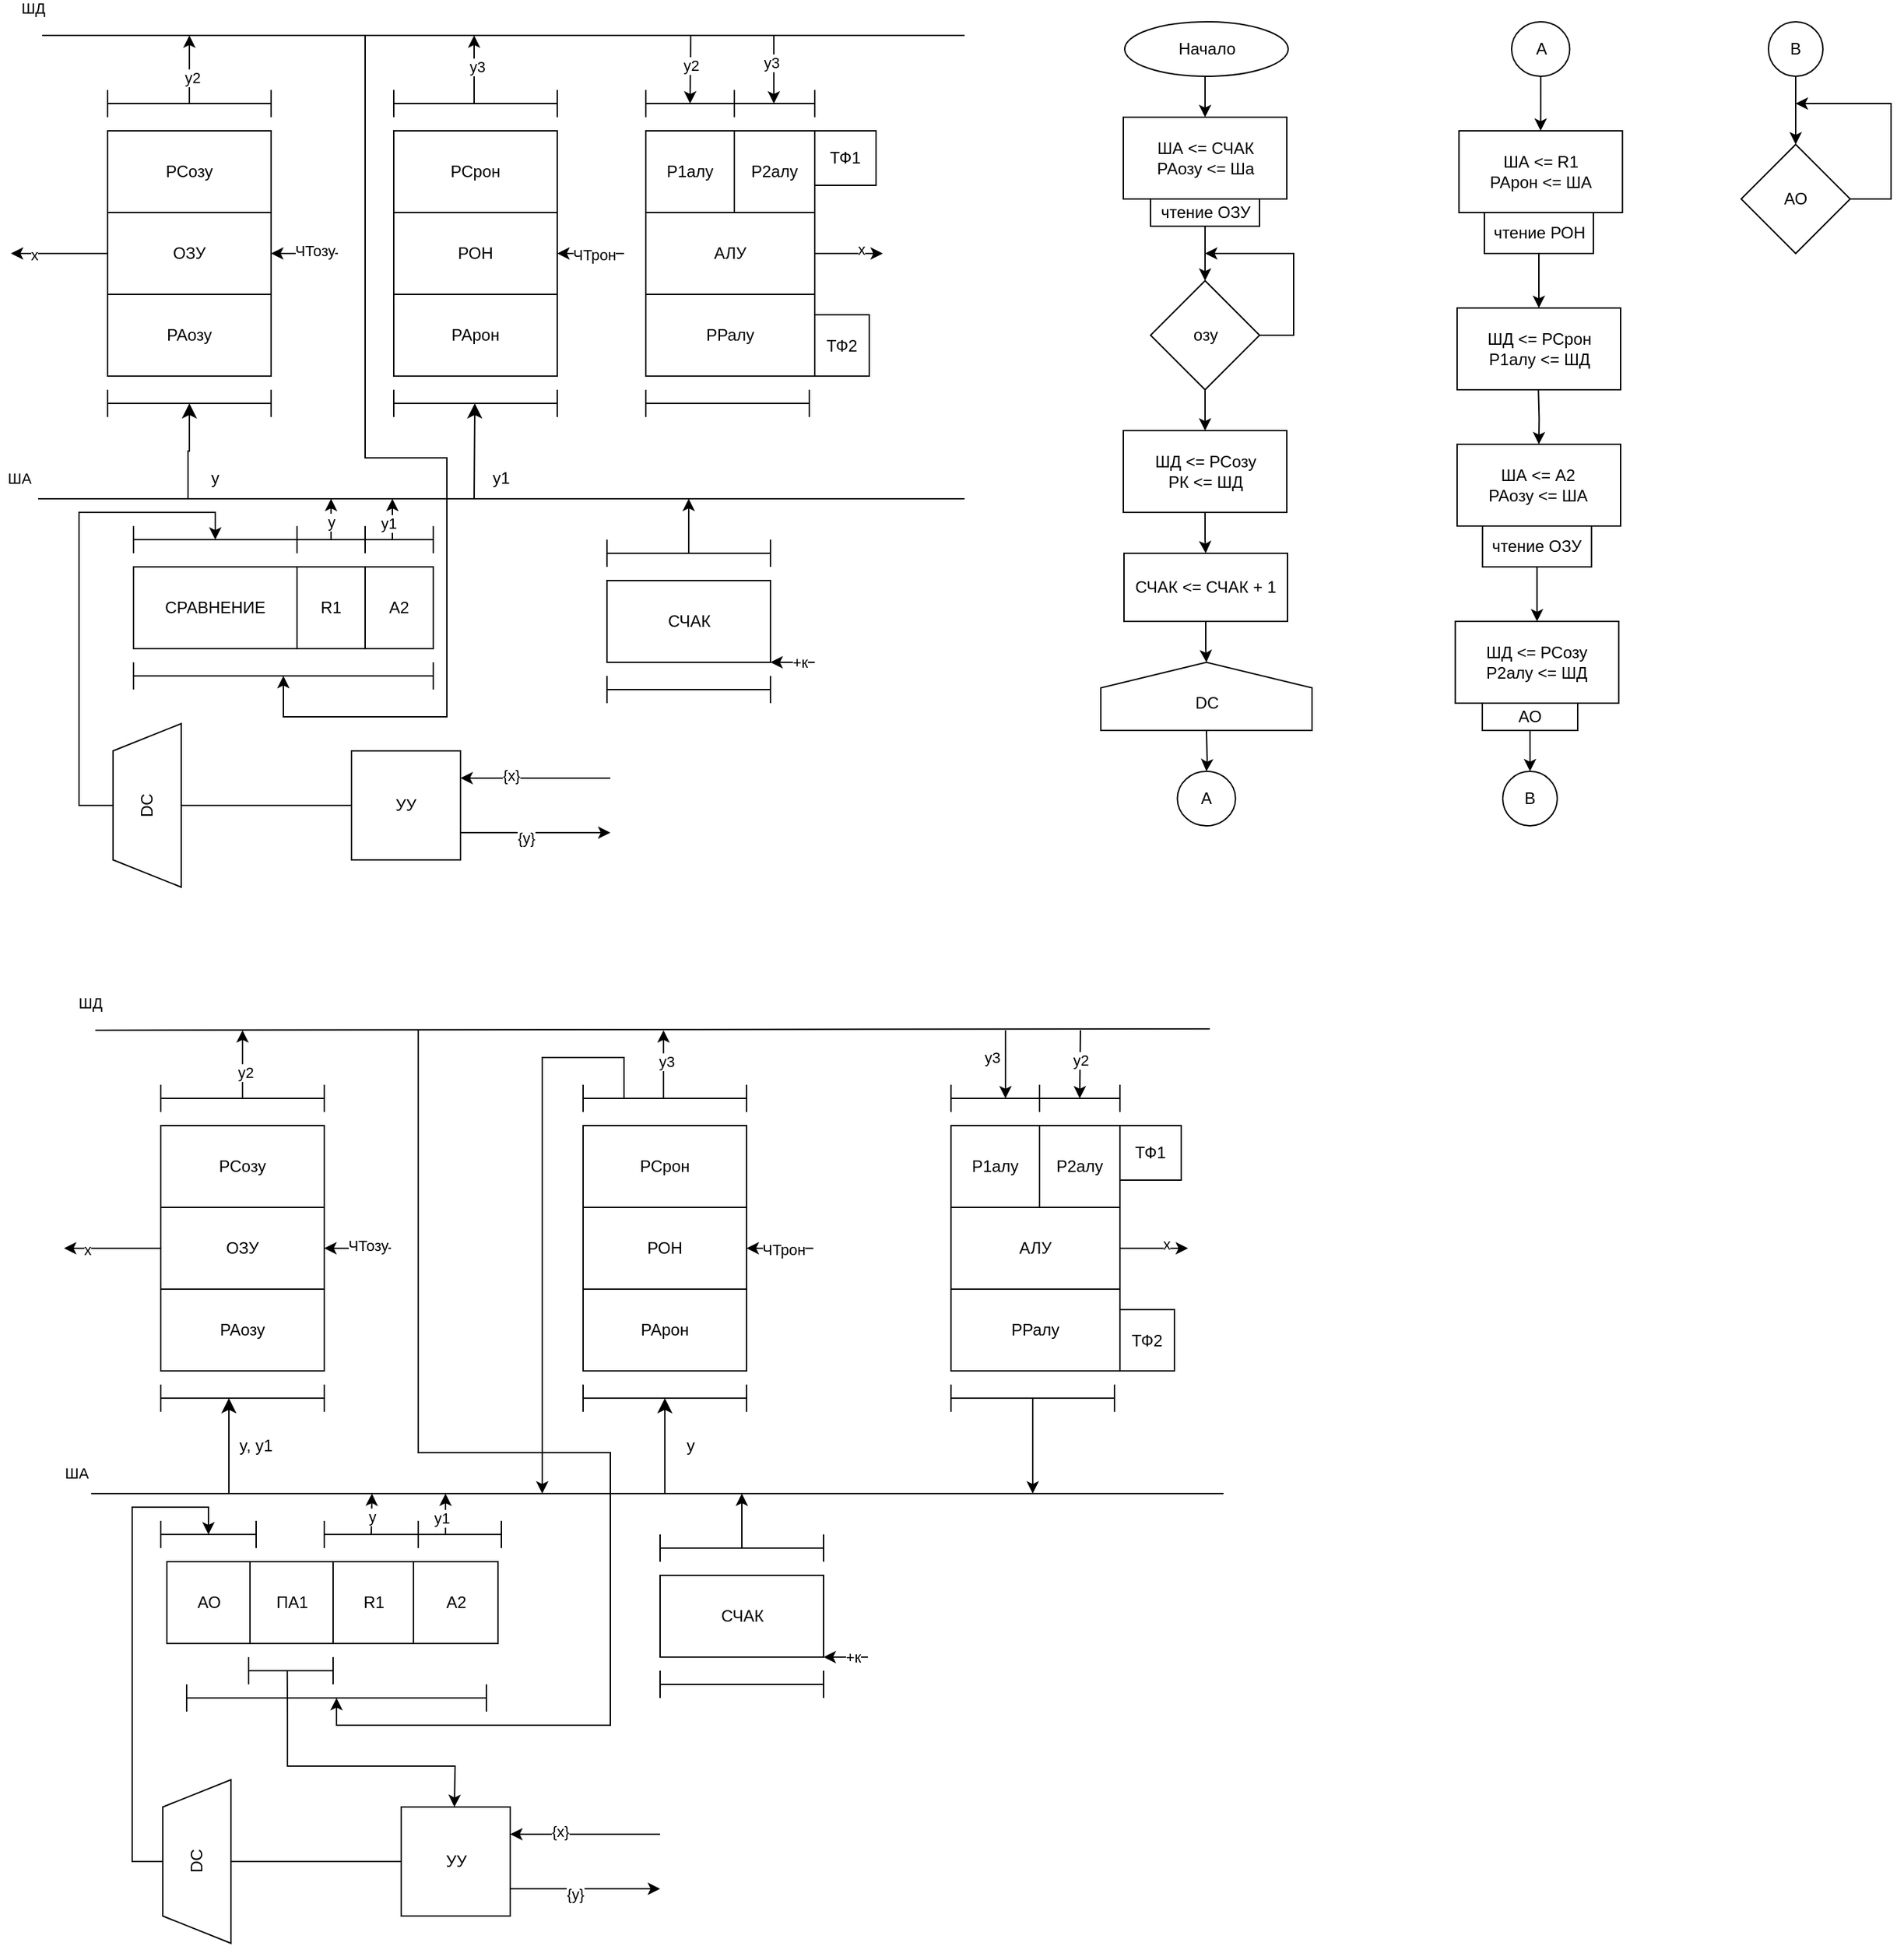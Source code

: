 <mxfile version="28.2.1">
  <diagram name="Page-1" id="4vjaePxt8hJmB_1m73Hc">
    <mxGraphModel dx="2217" dy="1681" grid="1" gridSize="10" guides="1" tooltips="1" connect="1" arrows="1" fold="1" page="1" pageScale="1" pageWidth="850" pageHeight="1100" math="0" shadow="0">
      <root>
        <mxCell id="0" />
        <mxCell id="1" parent="0" />
        <mxCell id="87p6amoQ7XiuBhZTHv8e-1" value="СРАВНЕНИЕ" style="rounded=0;whiteSpace=wrap;html=1;" parent="1" vertex="1">
          <mxGeometry x="50" y="270" width="120" height="60" as="geometry" />
        </mxCell>
        <mxCell id="87p6amoQ7XiuBhZTHv8e-2" value="R1" style="rounded=0;whiteSpace=wrap;html=1;" parent="1" vertex="1">
          <mxGeometry x="170" y="270" width="50" height="60" as="geometry" />
        </mxCell>
        <mxCell id="87p6amoQ7XiuBhZTHv8e-3" value="А2" style="rounded=0;whiteSpace=wrap;html=1;" parent="1" vertex="1">
          <mxGeometry x="220" y="270" width="50" height="60" as="geometry" />
        </mxCell>
        <mxCell id="87p6amoQ7XiuBhZTHv8e-5" value="DC" style="shape=trapezoid;perimeter=trapezoidPerimeter;whiteSpace=wrap;html=1;fixedSize=1;rotation=-90;" parent="1" vertex="1">
          <mxGeometry y="420" width="120" height="50" as="geometry" />
        </mxCell>
        <mxCell id="87p6amoQ7XiuBhZTHv8e-6" value="УУ" style="whiteSpace=wrap;html=1;aspect=fixed;" parent="1" vertex="1">
          <mxGeometry x="210" y="405" width="80" height="80" as="geometry" />
        </mxCell>
        <mxCell id="87p6amoQ7XiuBhZTHv8e-7" value="РСозу" style="rounded=0;whiteSpace=wrap;html=1;" parent="1" vertex="1">
          <mxGeometry x="31" y="-50" width="120" height="60" as="geometry" />
        </mxCell>
        <mxCell id="87p6amoQ7XiuBhZTHv8e-8" value="ОЗУ" style="rounded=0;whiteSpace=wrap;html=1;" parent="1" vertex="1">
          <mxGeometry x="31" y="10" width="120" height="60" as="geometry" />
        </mxCell>
        <mxCell id="87p6amoQ7XiuBhZTHv8e-9" value="РАозу" style="rounded=0;whiteSpace=wrap;html=1;" parent="1" vertex="1">
          <mxGeometry x="31" y="70" width="120" height="60" as="geometry" />
        </mxCell>
        <mxCell id="87p6amoQ7XiuBhZTHv8e-10" value="РСрон" style="rounded=0;whiteSpace=wrap;html=1;" parent="1" vertex="1">
          <mxGeometry x="241" y="-50" width="120" height="60" as="geometry" />
        </mxCell>
        <mxCell id="87p6amoQ7XiuBhZTHv8e-11" value="РОН" style="rounded=0;whiteSpace=wrap;html=1;" parent="1" vertex="1">
          <mxGeometry x="241" y="10" width="120" height="60" as="geometry" />
        </mxCell>
        <mxCell id="87p6amoQ7XiuBhZTHv8e-12" value="РАрон" style="rounded=0;whiteSpace=wrap;html=1;" parent="1" vertex="1">
          <mxGeometry x="241" y="70" width="120" height="60" as="geometry" />
        </mxCell>
        <mxCell id="87p6amoQ7XiuBhZTHv8e-13" value="Р1алу" style="rounded=0;whiteSpace=wrap;html=1;" parent="1" vertex="1">
          <mxGeometry x="426" y="-50" width="65" height="60" as="geometry" />
        </mxCell>
        <mxCell id="87p6amoQ7XiuBhZTHv8e-14" value="АЛУ" style="rounded=0;whiteSpace=wrap;html=1;" parent="1" vertex="1">
          <mxGeometry x="426" y="10" width="124" height="60" as="geometry" />
        </mxCell>
        <mxCell id="87p6amoQ7XiuBhZTHv8e-15" value="РРалу" style="rounded=0;whiteSpace=wrap;html=1;" parent="1" vertex="1">
          <mxGeometry x="426" y="70" width="124" height="60" as="geometry" />
        </mxCell>
        <mxCell id="87p6amoQ7XiuBhZTHv8e-16" value="" style="endArrow=none;html=1;rounded=0;" parent="1" edge="1">
          <mxGeometry width="50" height="50" relative="1" as="geometry">
            <mxPoint x="-20" y="220" as="sourcePoint" />
            <mxPoint x="660" y="220" as="targetPoint" />
          </mxGeometry>
        </mxCell>
        <mxCell id="VAsp2LrHcUiWLGwf6JHy-3" value="ША" style="edgeLabel;html=1;align=center;verticalAlign=middle;resizable=0;points=[];" parent="87p6amoQ7XiuBhZTHv8e-16" vertex="1" connectable="0">
          <mxGeometry x="-0.96" relative="1" as="geometry">
            <mxPoint x="-28" y="-15" as="offset" />
          </mxGeometry>
        </mxCell>
        <mxCell id="87p6amoQ7XiuBhZTHv8e-17" value="" style="endArrow=none;html=1;rounded=0;" parent="1" edge="1">
          <mxGeometry width="50" height="50" relative="1" as="geometry">
            <mxPoint x="-17" y="-120" as="sourcePoint" />
            <mxPoint x="660" y="-120" as="targetPoint" />
          </mxGeometry>
        </mxCell>
        <mxCell id="VAsp2LrHcUiWLGwf6JHy-2" value="ШД" style="edgeLabel;html=1;align=center;verticalAlign=middle;resizable=0;points=[];" parent="87p6amoQ7XiuBhZTHv8e-17" vertex="1" connectable="0">
          <mxGeometry x="-0.964" y="3" relative="1" as="geometry">
            <mxPoint x="-19" y="-17" as="offset" />
          </mxGeometry>
        </mxCell>
        <mxCell id="87p6amoQ7XiuBhZTHv8e-18" value="Р2алу" style="rounded=0;whiteSpace=wrap;html=1;" parent="1" vertex="1">
          <mxGeometry x="491" y="-50" width="59" height="60" as="geometry" />
        </mxCell>
        <mxCell id="87p6amoQ7XiuBhZTHv8e-19" value="СЧАК" style="rounded=0;whiteSpace=wrap;html=1;" parent="1" vertex="1">
          <mxGeometry x="397.5" y="280" width="120" height="60" as="geometry" />
        </mxCell>
        <mxCell id="87p6amoQ7XiuBhZTHv8e-20" value="ТФ1" style="rounded=0;whiteSpace=wrap;html=1;" parent="1" vertex="1">
          <mxGeometry x="550" y="-50" width="45" height="40" as="geometry" />
        </mxCell>
        <mxCell id="87p6amoQ7XiuBhZTHv8e-21" value="ТФ2" style="rounded=0;whiteSpace=wrap;html=1;direction=south;" parent="1" vertex="1">
          <mxGeometry x="550" y="85" width="40" height="45" as="geometry" />
        </mxCell>
        <mxCell id="87p6amoQ7XiuBhZTHv8e-24" value="" style="shape=crossbar;whiteSpace=wrap;html=1;rounded=1;" parent="1" vertex="1">
          <mxGeometry x="31" y="140" width="120" height="20" as="geometry" />
        </mxCell>
        <mxCell id="87p6amoQ7XiuBhZTHv8e-25" value="" style="shape=crossbar;whiteSpace=wrap;html=1;rounded=1;" parent="1" vertex="1">
          <mxGeometry x="241" y="140" width="120" height="20" as="geometry" />
        </mxCell>
        <mxCell id="87p6amoQ7XiuBhZTHv8e-27" value="" style="shape=crossbar;whiteSpace=wrap;html=1;rounded=1;" parent="1" vertex="1">
          <mxGeometry x="426" y="140" width="120" height="20" as="geometry" />
        </mxCell>
        <mxCell id="87p6amoQ7XiuBhZTHv8e-28" value="" style="shape=crossbar;whiteSpace=wrap;html=1;rounded=1;" parent="1" vertex="1">
          <mxGeometry x="397.5" y="350" width="120" height="20" as="geometry" />
        </mxCell>
        <mxCell id="87p6amoQ7XiuBhZTHv8e-29" value="" style="shape=crossbar;whiteSpace=wrap;html=1;rounded=1;" parent="1" vertex="1">
          <mxGeometry x="50" y="340" width="220" height="20" as="geometry" />
        </mxCell>
        <mxCell id="hYeJq-xYVNIXQvJbZImF-2" value="" style="edgeStyle=elbowEdgeStyle;elbow=vertical;endArrow=classic;html=1;curved=0;rounded=0;endSize=8;startSize=8;entryX=0.5;entryY=0.5;entryDx=0;entryDy=0;entryPerimeter=0;" parent="1" target="87p6amoQ7XiuBhZTHv8e-24" edge="1">
          <mxGeometry width="50" height="50" relative="1" as="geometry">
            <mxPoint x="90" y="220" as="sourcePoint" />
            <mxPoint x="90" y="190" as="targetPoint" />
          </mxGeometry>
        </mxCell>
        <mxCell id="hYeJq-xYVNIXQvJbZImF-4" value="" style="edgeStyle=elbowEdgeStyle;elbow=horizontal;endArrow=classic;html=1;curved=0;rounded=0;endSize=8;startSize=8;entryX=0.5;entryY=0.5;entryDx=0;entryDy=0;entryPerimeter=0;" parent="1" target="87p6amoQ7XiuBhZTHv8e-25" edge="1">
          <mxGeometry width="50" height="50" relative="1" as="geometry">
            <mxPoint x="300" y="220" as="sourcePoint" />
            <mxPoint x="330" y="180" as="targetPoint" />
          </mxGeometry>
        </mxCell>
        <mxCell id="hYeJq-xYVNIXQvJbZImF-6" value="" style="shape=crossbar;whiteSpace=wrap;html=1;rounded=1;" parent="1" vertex="1">
          <mxGeometry x="50" y="240" width="120" height="20" as="geometry" />
        </mxCell>
        <mxCell id="hYeJq-xYVNIXQvJbZImF-7" value="" style="shape=crossbar;whiteSpace=wrap;html=1;rounded=1;" parent="1" vertex="1">
          <mxGeometry x="170" y="240" width="50" height="20" as="geometry" />
        </mxCell>
        <mxCell id="hYeJq-xYVNIXQvJbZImF-12" value="" style="shape=crossbar;whiteSpace=wrap;html=1;rounded=1;" parent="1" vertex="1">
          <mxGeometry x="220" y="240" width="50" height="20" as="geometry" />
        </mxCell>
        <mxCell id="VAsp2LrHcUiWLGwf6JHy-7" style="edgeStyle=orthogonalEdgeStyle;rounded=0;orthogonalLoop=1;jettySize=auto;html=1;exitX=0.5;exitY=0.5;exitDx=0;exitDy=0;exitPerimeter=0;" parent="1" source="hYeJq-xYVNIXQvJbZImF-13" edge="1">
          <mxGeometry relative="1" as="geometry">
            <mxPoint x="457.5" y="220" as="targetPoint" />
          </mxGeometry>
        </mxCell>
        <mxCell id="hYeJq-xYVNIXQvJbZImF-13" value="" style="shape=crossbar;whiteSpace=wrap;html=1;rounded=1;" parent="1" vertex="1">
          <mxGeometry x="397.5" y="250" width="120" height="20" as="geometry" />
        </mxCell>
        <mxCell id="hYeJq-xYVNIXQvJbZImF-14" value="" style="shape=crossbar;whiteSpace=wrap;html=1;rounded=1;" parent="1" vertex="1">
          <mxGeometry x="31" y="-80" width="120" height="20" as="geometry" />
        </mxCell>
        <mxCell id="hYeJq-xYVNIXQvJbZImF-15" value="" style="shape=crossbar;whiteSpace=wrap;html=1;rounded=1;" parent="1" vertex="1">
          <mxGeometry x="241" y="-80" width="120" height="20" as="geometry" />
        </mxCell>
        <mxCell id="hYeJq-xYVNIXQvJbZImF-16" value="" style="shape=crossbar;whiteSpace=wrap;html=1;rounded=1;" parent="1" vertex="1">
          <mxGeometry x="426" y="-80" width="65" height="20" as="geometry" />
        </mxCell>
        <mxCell id="hYeJq-xYVNIXQvJbZImF-17" value="" style="shape=crossbar;whiteSpace=wrap;html=1;rounded=1;" parent="1" vertex="1">
          <mxGeometry x="491" y="-80" width="59" height="20" as="geometry" />
        </mxCell>
        <mxCell id="VAsp2LrHcUiWLGwf6JHy-5" style="edgeStyle=orthogonalEdgeStyle;rounded=0;orthogonalLoop=1;jettySize=auto;html=1;entryX=0.5;entryY=0.5;entryDx=0;entryDy=0;entryPerimeter=0;exitX=0.5;exitY=0;exitDx=0;exitDy=0;" parent="1" source="87p6amoQ7XiuBhZTHv8e-5" target="hYeJq-xYVNIXQvJbZImF-6" edge="1">
          <mxGeometry relative="1" as="geometry">
            <Array as="points">
              <mxPoint x="10" y="445" />
              <mxPoint x="10" y="230" />
              <mxPoint x="110" y="230" />
            </Array>
          </mxGeometry>
        </mxCell>
        <mxCell id="VAsp2LrHcUiWLGwf6JHy-8" value="" style="endArrow=classic;html=1;rounded=0;entryX=1;entryY=1;entryDx=0;entryDy=0;" parent="1" target="87p6amoQ7XiuBhZTHv8e-19" edge="1">
          <mxGeometry width="50" height="50" relative="1" as="geometry">
            <mxPoint x="550" y="340" as="sourcePoint" />
            <mxPoint x="590" y="320" as="targetPoint" />
          </mxGeometry>
        </mxCell>
        <mxCell id="VAsp2LrHcUiWLGwf6JHy-29" value="+к" style="edgeLabel;html=1;align=center;verticalAlign=middle;resizable=0;points=[];" parent="VAsp2LrHcUiWLGwf6JHy-8" vertex="1" connectable="0">
          <mxGeometry x="-0.235" relative="1" as="geometry">
            <mxPoint x="1" as="offset" />
          </mxGeometry>
        </mxCell>
        <mxCell id="VAsp2LrHcUiWLGwf6JHy-9" value="" style="endArrow=classic;html=1;rounded=0;" parent="1" edge="1">
          <mxGeometry width="50" height="50" relative="1" as="geometry">
            <mxPoint x="240" y="250" as="sourcePoint" />
            <mxPoint x="240" y="220" as="targetPoint" />
          </mxGeometry>
        </mxCell>
        <mxCell id="VAsp2LrHcUiWLGwf6JHy-15" value="y1" style="edgeLabel;html=1;align=center;verticalAlign=middle;resizable=0;points=[];" parent="VAsp2LrHcUiWLGwf6JHy-9" vertex="1" connectable="0">
          <mxGeometry x="-0.181" y="3" relative="1" as="geometry">
            <mxPoint as="offset" />
          </mxGeometry>
        </mxCell>
        <mxCell id="VAsp2LrHcUiWLGwf6JHy-10" value="" style="endArrow=classic;html=1;rounded=0;exitX=0.5;exitY=0.5;exitDx=0;exitDy=0;exitPerimeter=0;" parent="1" source="hYeJq-xYVNIXQvJbZImF-7" edge="1">
          <mxGeometry width="50" height="50" relative="1" as="geometry">
            <mxPoint x="320" y="330" as="sourcePoint" />
            <mxPoint x="195" y="220" as="targetPoint" />
          </mxGeometry>
        </mxCell>
        <mxCell id="VAsp2LrHcUiWLGwf6JHy-14" value="y" style="edgeLabel;html=1;align=center;verticalAlign=middle;resizable=0;points=[];" parent="VAsp2LrHcUiWLGwf6JHy-10" vertex="1" connectable="0">
          <mxGeometry x="-0.114" relative="1" as="geometry">
            <mxPoint as="offset" />
          </mxGeometry>
        </mxCell>
        <mxCell id="VAsp2LrHcUiWLGwf6JHy-11" value="" style="endArrow=classic;html=1;rounded=0;entryX=1;entryY=0.25;entryDx=0;entryDy=0;" parent="1" target="87p6amoQ7XiuBhZTHv8e-6" edge="1">
          <mxGeometry width="50" height="50" relative="1" as="geometry">
            <mxPoint x="400" y="425" as="sourcePoint" />
            <mxPoint x="370" y="430" as="targetPoint" />
          </mxGeometry>
        </mxCell>
        <mxCell id="VAsp2LrHcUiWLGwf6JHy-22" value="{x}" style="edgeLabel;html=1;align=center;verticalAlign=middle;resizable=0;points=[];" parent="VAsp2LrHcUiWLGwf6JHy-11" vertex="1" connectable="0">
          <mxGeometry x="0.34" y="-2" relative="1" as="geometry">
            <mxPoint as="offset" />
          </mxGeometry>
        </mxCell>
        <mxCell id="VAsp2LrHcUiWLGwf6JHy-12" value="" style="endArrow=classic;html=1;rounded=0;exitX=1;exitY=0.75;exitDx=0;exitDy=0;" parent="1" source="87p6amoQ7XiuBhZTHv8e-6" edge="1">
          <mxGeometry width="50" height="50" relative="1" as="geometry">
            <mxPoint x="320" y="485" as="sourcePoint" />
            <mxPoint x="400" y="465" as="targetPoint" />
          </mxGeometry>
        </mxCell>
        <mxCell id="VAsp2LrHcUiWLGwf6JHy-23" value="{y}" style="edgeLabel;html=1;align=center;verticalAlign=middle;resizable=0;points=[];" parent="VAsp2LrHcUiWLGwf6JHy-12" vertex="1" connectable="0">
          <mxGeometry x="-0.14" y="-4" relative="1" as="geometry">
            <mxPoint as="offset" />
          </mxGeometry>
        </mxCell>
        <mxCell id="VAsp2LrHcUiWLGwf6JHy-13" value="" style="endArrow=none;html=1;rounded=0;exitX=0.5;exitY=1;exitDx=0;exitDy=0;entryX=0;entryY=0.5;entryDx=0;entryDy=0;" parent="1" source="87p6amoQ7XiuBhZTHv8e-5" target="87p6amoQ7XiuBhZTHv8e-6" edge="1">
          <mxGeometry width="50" height="50" relative="1" as="geometry">
            <mxPoint x="230" y="260" as="sourcePoint" />
            <mxPoint x="280" y="210" as="targetPoint" />
          </mxGeometry>
        </mxCell>
        <mxCell id="VAsp2LrHcUiWLGwf6JHy-18" value="y1" style="text;html=1;align=center;verticalAlign=middle;whiteSpace=wrap;rounded=0;" parent="1" vertex="1">
          <mxGeometry x="290" y="190" width="60" height="30" as="geometry" />
        </mxCell>
        <mxCell id="VAsp2LrHcUiWLGwf6JHy-19" value="y" style="text;html=1;align=center;verticalAlign=middle;whiteSpace=wrap;rounded=0;" parent="1" vertex="1">
          <mxGeometry x="80" y="190" width="60" height="30" as="geometry" />
        </mxCell>
        <mxCell id="VAsp2LrHcUiWLGwf6JHy-24" value="" style="endArrow=classic;html=1;rounded=0;entryX=0.5;entryY=0.5;entryDx=0;entryDy=0;entryPerimeter=0;" parent="1" target="87p6amoQ7XiuBhZTHv8e-29" edge="1">
          <mxGeometry width="50" height="50" relative="1" as="geometry">
            <mxPoint x="220" y="-120" as="sourcePoint" />
            <mxPoint x="270" y="-150" as="targetPoint" />
            <Array as="points">
              <mxPoint x="220" y="190" />
              <mxPoint x="280" y="190" />
              <mxPoint x="280" y="380" />
              <mxPoint x="160" y="380" />
            </Array>
          </mxGeometry>
        </mxCell>
        <mxCell id="VAsp2LrHcUiWLGwf6JHy-25" value="" style="endArrow=classic;html=1;rounded=0;entryX=1;entryY=0.5;entryDx=0;entryDy=0;" parent="1" target="87p6amoQ7XiuBhZTHv8e-8" edge="1">
          <mxGeometry width="50" height="50" relative="1" as="geometry">
            <mxPoint x="200" y="40" as="sourcePoint" />
            <mxPoint x="230" y="40" as="targetPoint" />
          </mxGeometry>
        </mxCell>
        <mxCell id="VAsp2LrHcUiWLGwf6JHy-26" value="ЧТозу" style="edgeLabel;html=1;align=center;verticalAlign=middle;resizable=0;points=[];" parent="VAsp2LrHcUiWLGwf6JHy-25" vertex="1" connectable="0">
          <mxGeometry x="-0.29" y="-2" relative="1" as="geometry">
            <mxPoint as="offset" />
          </mxGeometry>
        </mxCell>
        <mxCell id="VAsp2LrHcUiWLGwf6JHy-27" value="" style="endArrow=classic;html=1;rounded=0;entryX=1;entryY=0.5;entryDx=0;entryDy=0;" parent="1" edge="1">
          <mxGeometry width="50" height="50" relative="1" as="geometry">
            <mxPoint x="410" y="40" as="sourcePoint" />
            <mxPoint x="361" y="40" as="targetPoint" />
          </mxGeometry>
        </mxCell>
        <mxCell id="VAsp2LrHcUiWLGwf6JHy-28" value="ЧТрон" style="edgeLabel;html=1;align=center;verticalAlign=middle;resizable=0;points=[];" parent="VAsp2LrHcUiWLGwf6JHy-27" vertex="1" connectable="0">
          <mxGeometry x="-0.074" y="1" relative="1" as="geometry">
            <mxPoint as="offset" />
          </mxGeometry>
        </mxCell>
        <mxCell id="VAsp2LrHcUiWLGwf6JHy-30" value="" style="endArrow=classic;html=1;rounded=0;exitX=0.5;exitY=0.5;exitDx=0;exitDy=0;exitPerimeter=0;" parent="1" source="hYeJq-xYVNIXQvJbZImF-14" edge="1">
          <mxGeometry width="50" height="50" relative="1" as="geometry">
            <mxPoint x="220" y="40" as="sourcePoint" />
            <mxPoint x="91" y="-120" as="targetPoint" />
          </mxGeometry>
        </mxCell>
        <mxCell id="VAsp2LrHcUiWLGwf6JHy-31" value="y2" style="edgeLabel;html=1;align=center;verticalAlign=middle;resizable=0;points=[];" parent="VAsp2LrHcUiWLGwf6JHy-30" vertex="1" connectable="0">
          <mxGeometry x="-0.237" y="-2" relative="1" as="geometry">
            <mxPoint as="offset" />
          </mxGeometry>
        </mxCell>
        <mxCell id="VAsp2LrHcUiWLGwf6JHy-32" value="" style="endArrow=classic;html=1;rounded=0;" parent="1" edge="1">
          <mxGeometry width="50" height="50" relative="1" as="geometry">
            <mxPoint x="300" y="-70" as="sourcePoint" />
            <mxPoint x="300" y="-120" as="targetPoint" />
          </mxGeometry>
        </mxCell>
        <mxCell id="VAsp2LrHcUiWLGwf6JHy-33" value="y3" style="edgeLabel;html=1;align=center;verticalAlign=middle;resizable=0;points=[];" parent="VAsp2LrHcUiWLGwf6JHy-32" vertex="1" connectable="0">
          <mxGeometry x="0.077" y="-2" relative="1" as="geometry">
            <mxPoint as="offset" />
          </mxGeometry>
        </mxCell>
        <mxCell id="VAsp2LrHcUiWLGwf6JHy-34" value="" style="endArrow=classic;html=1;rounded=0;entryX=0.5;entryY=0.5;entryDx=0;entryDy=0;entryPerimeter=0;" parent="1" target="hYeJq-xYVNIXQvJbZImF-16" edge="1">
          <mxGeometry width="50" height="50" relative="1" as="geometry">
            <mxPoint x="459" y="-120" as="sourcePoint" />
            <mxPoint x="440" y="-10" as="targetPoint" />
          </mxGeometry>
        </mxCell>
        <mxCell id="VAsp2LrHcUiWLGwf6JHy-36" value="y2" style="edgeLabel;html=1;align=center;verticalAlign=middle;resizable=0;points=[];" parent="VAsp2LrHcUiWLGwf6JHy-34" vertex="1" connectable="0">
          <mxGeometry x="-0.177" relative="1" as="geometry">
            <mxPoint y="1" as="offset" />
          </mxGeometry>
        </mxCell>
        <mxCell id="VAsp2LrHcUiWLGwf6JHy-37" value="" style="endArrow=classic;html=1;rounded=0;" parent="1" edge="1">
          <mxGeometry width="50" height="50" relative="1" as="geometry">
            <mxPoint x="520" y="-120" as="sourcePoint" />
            <mxPoint x="520" y="-70" as="targetPoint" />
          </mxGeometry>
        </mxCell>
        <mxCell id="VAsp2LrHcUiWLGwf6JHy-38" value="y3" style="edgeLabel;html=1;align=center;verticalAlign=middle;resizable=0;points=[];" parent="VAsp2LrHcUiWLGwf6JHy-37" vertex="1" connectable="0">
          <mxGeometry x="-0.554" y="-3" relative="1" as="geometry">
            <mxPoint x="1" y="9" as="offset" />
          </mxGeometry>
        </mxCell>
        <mxCell id="VAsp2LrHcUiWLGwf6JHy-39" value="" style="endArrow=classic;html=1;rounded=0;exitX=0;exitY=0.5;exitDx=0;exitDy=0;" parent="1" source="87p6amoQ7XiuBhZTHv8e-8" edge="1">
          <mxGeometry width="50" height="50" relative="1" as="geometry">
            <mxPoint x="-80" y="60" as="sourcePoint" />
            <mxPoint x="-40" y="40" as="targetPoint" />
          </mxGeometry>
        </mxCell>
        <mxCell id="VAsp2LrHcUiWLGwf6JHy-40" value="x" style="edgeLabel;html=1;align=center;verticalAlign=middle;resizable=0;points=[];" parent="VAsp2LrHcUiWLGwf6JHy-39" vertex="1" connectable="0">
          <mxGeometry x="0.533" y="1" relative="1" as="geometry">
            <mxPoint as="offset" />
          </mxGeometry>
        </mxCell>
        <mxCell id="VAsp2LrHcUiWLGwf6JHy-46" value="ША &amp;lt;= СЧАК&lt;div&gt;РАозу &amp;lt;= Ша&lt;/div&gt;" style="rounded=0;whiteSpace=wrap;html=1;" parent="1" vertex="1">
          <mxGeometry x="776.5" y="-60" width="120" height="60" as="geometry" />
        </mxCell>
        <mxCell id="VAsp2LrHcUiWLGwf6JHy-55" style="edgeStyle=orthogonalEdgeStyle;rounded=0;orthogonalLoop=1;jettySize=auto;html=1;entryX=0.5;entryY=0;entryDx=0;entryDy=0;" parent="1" source="VAsp2LrHcUiWLGwf6JHy-47" target="VAsp2LrHcUiWLGwf6JHy-54" edge="1">
          <mxGeometry relative="1" as="geometry" />
        </mxCell>
        <mxCell id="VAsp2LrHcUiWLGwf6JHy-47" value="чтение ОЗУ" style="rounded=0;whiteSpace=wrap;html=1;" parent="1" vertex="1">
          <mxGeometry x="796.5" width="80" height="20" as="geometry" />
        </mxCell>
        <mxCell id="VAsp2LrHcUiWLGwf6JHy-50" value="" style="endArrow=classic;html=1;rounded=0;" parent="1" edge="1">
          <mxGeometry width="50" height="50" relative="1" as="geometry">
            <mxPoint x="550" y="40" as="sourcePoint" />
            <mxPoint x="600" y="40" as="targetPoint" />
          </mxGeometry>
        </mxCell>
        <mxCell id="VAsp2LrHcUiWLGwf6JHy-51" value="x" style="edgeLabel;html=1;align=center;verticalAlign=middle;resizable=0;points=[];" parent="VAsp2LrHcUiWLGwf6JHy-50" vertex="1" connectable="0">
          <mxGeometry x="0.34" y="3" relative="1" as="geometry">
            <mxPoint as="offset" />
          </mxGeometry>
        </mxCell>
        <mxCell id="VAsp2LrHcUiWLGwf6JHy-53" style="edgeStyle=orthogonalEdgeStyle;rounded=0;orthogonalLoop=1;jettySize=auto;html=1;entryX=0.5;entryY=0;entryDx=0;entryDy=0;" parent="1" target="VAsp2LrHcUiWLGwf6JHy-46" edge="1">
          <mxGeometry relative="1" as="geometry">
            <mxPoint x="836.5" y="-90" as="sourcePoint" />
          </mxGeometry>
        </mxCell>
        <mxCell id="VAsp2LrHcUiWLGwf6JHy-137" value="" style="edgeStyle=orthogonalEdgeStyle;rounded=0;orthogonalLoop=1;jettySize=auto;html=1;" parent="1" source="VAsp2LrHcUiWLGwf6JHy-54" target="VAsp2LrHcUiWLGwf6JHy-136" edge="1">
          <mxGeometry relative="1" as="geometry" />
        </mxCell>
        <mxCell id="VAsp2LrHcUiWLGwf6JHy-54" value="озу" style="rhombus;whiteSpace=wrap;html=1;" parent="1" vertex="1">
          <mxGeometry x="796.5" y="60" width="80" height="80" as="geometry" />
        </mxCell>
        <mxCell id="VAsp2LrHcUiWLGwf6JHy-57" value="ПА1" style="rounded=0;whiteSpace=wrap;html=1;" parent="1" vertex="1">
          <mxGeometry x="135.5" y="1000" width="61" height="60" as="geometry" />
        </mxCell>
        <mxCell id="VAsp2LrHcUiWLGwf6JHy-58" value="R1" style="rounded=0;whiteSpace=wrap;html=1;" parent="1" vertex="1">
          <mxGeometry x="196.5" y="1000" width="59" height="60" as="geometry" />
        </mxCell>
        <mxCell id="VAsp2LrHcUiWLGwf6JHy-59" value="А2" style="rounded=0;whiteSpace=wrap;html=1;" parent="1" vertex="1">
          <mxGeometry x="255.5" y="1000" width="62" height="60" as="geometry" />
        </mxCell>
        <mxCell id="VAsp2LrHcUiWLGwf6JHy-60" value="DC" style="shape=trapezoid;perimeter=trapezoidPerimeter;whiteSpace=wrap;html=1;fixedSize=1;rotation=-90;" parent="1" vertex="1">
          <mxGeometry x="36.5" y="1195" width="120" height="50" as="geometry" />
        </mxCell>
        <mxCell id="VAsp2LrHcUiWLGwf6JHy-61" value="УУ" style="whiteSpace=wrap;html=1;aspect=fixed;" parent="1" vertex="1">
          <mxGeometry x="246.5" y="1180" width="80" height="80" as="geometry" />
        </mxCell>
        <mxCell id="VAsp2LrHcUiWLGwf6JHy-62" value="РСозу" style="rounded=0;whiteSpace=wrap;html=1;" parent="1" vertex="1">
          <mxGeometry x="70" y="680" width="120" height="60" as="geometry" />
        </mxCell>
        <mxCell id="VAsp2LrHcUiWLGwf6JHy-63" value="ОЗУ" style="rounded=0;whiteSpace=wrap;html=1;" parent="1" vertex="1">
          <mxGeometry x="70" y="740" width="120" height="60" as="geometry" />
        </mxCell>
        <mxCell id="VAsp2LrHcUiWLGwf6JHy-64" value="РАозу" style="rounded=0;whiteSpace=wrap;html=1;" parent="1" vertex="1">
          <mxGeometry x="70" y="800" width="120" height="60" as="geometry" />
        </mxCell>
        <mxCell id="VAsp2LrHcUiWLGwf6JHy-65" value="РСрон" style="rounded=0;whiteSpace=wrap;html=1;" parent="1" vertex="1">
          <mxGeometry x="380" y="680" width="120" height="60" as="geometry" />
        </mxCell>
        <mxCell id="VAsp2LrHcUiWLGwf6JHy-66" value="РОН" style="rounded=0;whiteSpace=wrap;html=1;" parent="1" vertex="1">
          <mxGeometry x="380" y="740" width="120" height="60" as="geometry" />
        </mxCell>
        <mxCell id="VAsp2LrHcUiWLGwf6JHy-67" value="РАрон" style="rounded=0;whiteSpace=wrap;html=1;" parent="1" vertex="1">
          <mxGeometry x="380" y="800" width="120" height="60" as="geometry" />
        </mxCell>
        <mxCell id="VAsp2LrHcUiWLGwf6JHy-68" value="Р1алу" style="rounded=0;whiteSpace=wrap;html=1;" parent="1" vertex="1">
          <mxGeometry x="650" y="680" width="65" height="60" as="geometry" />
        </mxCell>
        <mxCell id="VAsp2LrHcUiWLGwf6JHy-69" value="АЛУ" style="rounded=0;whiteSpace=wrap;html=1;" parent="1" vertex="1">
          <mxGeometry x="650" y="740" width="124" height="60" as="geometry" />
        </mxCell>
        <mxCell id="VAsp2LrHcUiWLGwf6JHy-70" value="РРалу" style="rounded=0;whiteSpace=wrap;html=1;" parent="1" vertex="1">
          <mxGeometry x="650" y="800" width="124" height="60" as="geometry" />
        </mxCell>
        <mxCell id="VAsp2LrHcUiWLGwf6JHy-71" value="" style="endArrow=none;html=1;rounded=0;" parent="1" edge="1">
          <mxGeometry width="50" height="50" relative="1" as="geometry">
            <mxPoint x="19" y="950" as="sourcePoint" />
            <mxPoint x="850" y="950" as="targetPoint" />
          </mxGeometry>
        </mxCell>
        <mxCell id="VAsp2LrHcUiWLGwf6JHy-72" value="ША" style="edgeLabel;html=1;align=center;verticalAlign=middle;resizable=0;points=[];" parent="VAsp2LrHcUiWLGwf6JHy-71" vertex="1" connectable="0">
          <mxGeometry x="-0.96" relative="1" as="geometry">
            <mxPoint x="-28" y="-15" as="offset" />
          </mxGeometry>
        </mxCell>
        <mxCell id="VAsp2LrHcUiWLGwf6JHy-73" value="" style="endArrow=none;html=1;rounded=0;" parent="1" edge="1">
          <mxGeometry width="50" height="50" relative="1" as="geometry">
            <mxPoint x="22" y="610" as="sourcePoint" />
            <mxPoint x="840" y="609" as="targetPoint" />
          </mxGeometry>
        </mxCell>
        <mxCell id="VAsp2LrHcUiWLGwf6JHy-74" value="ШД" style="edgeLabel;html=1;align=center;verticalAlign=middle;resizable=0;points=[];" parent="VAsp2LrHcUiWLGwf6JHy-73" vertex="1" connectable="0">
          <mxGeometry x="-0.964" y="3" relative="1" as="geometry">
            <mxPoint x="-19" y="-17" as="offset" />
          </mxGeometry>
        </mxCell>
        <mxCell id="VAsp2LrHcUiWLGwf6JHy-75" value="Р2алу" style="rounded=0;whiteSpace=wrap;html=1;" parent="1" vertex="1">
          <mxGeometry x="715" y="680" width="59" height="60" as="geometry" />
        </mxCell>
        <mxCell id="VAsp2LrHcUiWLGwf6JHy-76" value="СЧАК" style="rounded=0;whiteSpace=wrap;html=1;" parent="1" vertex="1">
          <mxGeometry x="436.5" y="1010" width="120" height="60" as="geometry" />
        </mxCell>
        <mxCell id="VAsp2LrHcUiWLGwf6JHy-77" value="ТФ1" style="rounded=0;whiteSpace=wrap;html=1;" parent="1" vertex="1">
          <mxGeometry x="774" y="680" width="45" height="40" as="geometry" />
        </mxCell>
        <mxCell id="VAsp2LrHcUiWLGwf6JHy-78" value="ТФ2" style="rounded=0;whiteSpace=wrap;html=1;direction=south;" parent="1" vertex="1">
          <mxGeometry x="774" y="815" width="40" height="45" as="geometry" />
        </mxCell>
        <mxCell id="VAsp2LrHcUiWLGwf6JHy-79" value="" style="shape=crossbar;whiteSpace=wrap;html=1;rounded=1;" parent="1" vertex="1">
          <mxGeometry x="70" y="870" width="120" height="20" as="geometry" />
        </mxCell>
        <mxCell id="VAsp2LrHcUiWLGwf6JHy-80" value="" style="shape=crossbar;whiteSpace=wrap;html=1;rounded=1;" parent="1" vertex="1">
          <mxGeometry x="380" y="870" width="120" height="20" as="geometry" />
        </mxCell>
        <mxCell id="VAsp2LrHcUiWLGwf6JHy-81" value="" style="shape=crossbar;whiteSpace=wrap;html=1;rounded=1;" parent="1" vertex="1">
          <mxGeometry x="650" y="870" width="120" height="20" as="geometry" />
        </mxCell>
        <mxCell id="VAsp2LrHcUiWLGwf6JHy-82" value="" style="shape=crossbar;whiteSpace=wrap;html=1;rounded=1;" parent="1" vertex="1">
          <mxGeometry x="436.5" y="1080" width="120" height="20" as="geometry" />
        </mxCell>
        <mxCell id="VAsp2LrHcUiWLGwf6JHy-83" value="" style="shape=crossbar;whiteSpace=wrap;html=1;rounded=1;" parent="1" vertex="1">
          <mxGeometry x="89" y="1090" width="220" height="20" as="geometry" />
        </mxCell>
        <mxCell id="VAsp2LrHcUiWLGwf6JHy-84" value="" style="edgeStyle=elbowEdgeStyle;elbow=vertical;endArrow=classic;html=1;curved=0;rounded=0;endSize=8;startSize=8;" parent="1" edge="1">
          <mxGeometry width="50" height="50" relative="1" as="geometry">
            <mxPoint x="120" y="950" as="sourcePoint" />
            <mxPoint x="120" y="880" as="targetPoint" />
            <Array as="points">
              <mxPoint x="110" y="915" />
            </Array>
          </mxGeometry>
        </mxCell>
        <mxCell id="VAsp2LrHcUiWLGwf6JHy-85" value="" style="edgeStyle=elbowEdgeStyle;elbow=horizontal;endArrow=classic;html=1;curved=0;rounded=0;endSize=8;startSize=8;entryX=0.5;entryY=0.5;entryDx=0;entryDy=0;entryPerimeter=0;" parent="1" target="VAsp2LrHcUiWLGwf6JHy-80" edge="1">
          <mxGeometry width="50" height="50" relative="1" as="geometry">
            <mxPoint x="440" y="950" as="sourcePoint" />
            <mxPoint x="369" y="910" as="targetPoint" />
          </mxGeometry>
        </mxCell>
        <mxCell id="VAsp2LrHcUiWLGwf6JHy-86" value="" style="shape=crossbar;whiteSpace=wrap;html=1;rounded=1;" parent="1" vertex="1">
          <mxGeometry x="70" y="970" width="70" height="20" as="geometry" />
        </mxCell>
        <mxCell id="VAsp2LrHcUiWLGwf6JHy-87" value="" style="shape=crossbar;whiteSpace=wrap;html=1;rounded=1;" parent="1" vertex="1">
          <mxGeometry x="190" y="970" width="69" height="20" as="geometry" />
        </mxCell>
        <mxCell id="VAsp2LrHcUiWLGwf6JHy-88" value="" style="shape=crossbar;whiteSpace=wrap;html=1;rounded=1;" parent="1" vertex="1">
          <mxGeometry x="259" y="970" width="61" height="20" as="geometry" />
        </mxCell>
        <mxCell id="VAsp2LrHcUiWLGwf6JHy-89" style="edgeStyle=orthogonalEdgeStyle;rounded=0;orthogonalLoop=1;jettySize=auto;html=1;exitX=0.5;exitY=0.5;exitDx=0;exitDy=0;exitPerimeter=0;" parent="1" source="VAsp2LrHcUiWLGwf6JHy-90" edge="1">
          <mxGeometry relative="1" as="geometry">
            <mxPoint x="496.5" y="950" as="targetPoint" />
          </mxGeometry>
        </mxCell>
        <mxCell id="VAsp2LrHcUiWLGwf6JHy-90" value="" style="shape=crossbar;whiteSpace=wrap;html=1;rounded=1;" parent="1" vertex="1">
          <mxGeometry x="436.5" y="980" width="120" height="20" as="geometry" />
        </mxCell>
        <mxCell id="VAsp2LrHcUiWLGwf6JHy-91" value="" style="shape=crossbar;whiteSpace=wrap;html=1;rounded=1;" parent="1" vertex="1">
          <mxGeometry x="70" y="650" width="120" height="20" as="geometry" />
        </mxCell>
        <mxCell id="VAsp2LrHcUiWLGwf6JHy-92" value="" style="shape=crossbar;whiteSpace=wrap;html=1;rounded=1;" parent="1" vertex="1">
          <mxGeometry x="380" y="650" width="120" height="20" as="geometry" />
        </mxCell>
        <mxCell id="VAsp2LrHcUiWLGwf6JHy-93" value="" style="shape=crossbar;whiteSpace=wrap;html=1;rounded=1;" parent="1" vertex="1">
          <mxGeometry x="650" y="650" width="65" height="20" as="geometry" />
        </mxCell>
        <mxCell id="VAsp2LrHcUiWLGwf6JHy-94" value="" style="shape=crossbar;whiteSpace=wrap;html=1;rounded=1;" parent="1" vertex="1">
          <mxGeometry x="715" y="650" width="59" height="20" as="geometry" />
        </mxCell>
        <mxCell id="VAsp2LrHcUiWLGwf6JHy-95" style="edgeStyle=orthogonalEdgeStyle;rounded=0;orthogonalLoop=1;jettySize=auto;html=1;entryX=0.5;entryY=0.5;entryDx=0;entryDy=0;entryPerimeter=0;exitX=0.5;exitY=0;exitDx=0;exitDy=0;" parent="1" source="VAsp2LrHcUiWLGwf6JHy-60" target="VAsp2LrHcUiWLGwf6JHy-86" edge="1">
          <mxGeometry relative="1" as="geometry">
            <Array as="points">
              <mxPoint x="49" y="1220" />
              <mxPoint x="49" y="960" />
              <mxPoint x="105" y="960" />
            </Array>
          </mxGeometry>
        </mxCell>
        <mxCell id="VAsp2LrHcUiWLGwf6JHy-96" value="" style="endArrow=classic;html=1;rounded=0;entryX=1;entryY=1;entryDx=0;entryDy=0;" parent="1" target="VAsp2LrHcUiWLGwf6JHy-76" edge="1">
          <mxGeometry width="50" height="50" relative="1" as="geometry">
            <mxPoint x="589" y="1070" as="sourcePoint" />
            <mxPoint x="629" y="1050" as="targetPoint" />
          </mxGeometry>
        </mxCell>
        <mxCell id="VAsp2LrHcUiWLGwf6JHy-97" value="+к" style="edgeLabel;html=1;align=center;verticalAlign=middle;resizable=0;points=[];" parent="VAsp2LrHcUiWLGwf6JHy-96" vertex="1" connectable="0">
          <mxGeometry x="-0.235" relative="1" as="geometry">
            <mxPoint x="1" as="offset" />
          </mxGeometry>
        </mxCell>
        <mxCell id="VAsp2LrHcUiWLGwf6JHy-98" value="" style="endArrow=classic;html=1;rounded=0;" parent="1" edge="1">
          <mxGeometry width="50" height="50" relative="1" as="geometry">
            <mxPoint x="279" y="980" as="sourcePoint" />
            <mxPoint x="279" y="950" as="targetPoint" />
          </mxGeometry>
        </mxCell>
        <mxCell id="VAsp2LrHcUiWLGwf6JHy-99" value="y1" style="edgeLabel;html=1;align=center;verticalAlign=middle;resizable=0;points=[];" parent="VAsp2LrHcUiWLGwf6JHy-98" vertex="1" connectable="0">
          <mxGeometry x="-0.181" y="3" relative="1" as="geometry">
            <mxPoint as="offset" />
          </mxGeometry>
        </mxCell>
        <mxCell id="VAsp2LrHcUiWLGwf6JHy-100" value="" style="endArrow=classic;html=1;rounded=0;exitX=0.5;exitY=0.5;exitDx=0;exitDy=0;exitPerimeter=0;" parent="1" source="VAsp2LrHcUiWLGwf6JHy-87" edge="1">
          <mxGeometry width="50" height="50" relative="1" as="geometry">
            <mxPoint x="359" y="1060" as="sourcePoint" />
            <mxPoint x="225" y="950" as="targetPoint" />
          </mxGeometry>
        </mxCell>
        <mxCell id="VAsp2LrHcUiWLGwf6JHy-101" value="y" style="edgeLabel;html=1;align=center;verticalAlign=middle;resizable=0;points=[];" parent="VAsp2LrHcUiWLGwf6JHy-100" vertex="1" connectable="0">
          <mxGeometry x="-0.114" relative="1" as="geometry">
            <mxPoint as="offset" />
          </mxGeometry>
        </mxCell>
        <mxCell id="VAsp2LrHcUiWLGwf6JHy-102" value="" style="endArrow=classic;html=1;rounded=0;entryX=1;entryY=0.25;entryDx=0;entryDy=0;" parent="1" target="VAsp2LrHcUiWLGwf6JHy-61" edge="1">
          <mxGeometry width="50" height="50" relative="1" as="geometry">
            <mxPoint x="436.5" y="1200" as="sourcePoint" />
            <mxPoint x="406.5" y="1205" as="targetPoint" />
          </mxGeometry>
        </mxCell>
        <mxCell id="VAsp2LrHcUiWLGwf6JHy-103" value="{x}" style="edgeLabel;html=1;align=center;verticalAlign=middle;resizable=0;points=[];" parent="VAsp2LrHcUiWLGwf6JHy-102" vertex="1" connectable="0">
          <mxGeometry x="0.34" y="-2" relative="1" as="geometry">
            <mxPoint as="offset" />
          </mxGeometry>
        </mxCell>
        <mxCell id="VAsp2LrHcUiWLGwf6JHy-104" value="" style="endArrow=classic;html=1;rounded=0;exitX=1;exitY=0.75;exitDx=0;exitDy=0;" parent="1" source="VAsp2LrHcUiWLGwf6JHy-61" edge="1">
          <mxGeometry width="50" height="50" relative="1" as="geometry">
            <mxPoint x="356.5" y="1260" as="sourcePoint" />
            <mxPoint x="436.5" y="1240" as="targetPoint" />
          </mxGeometry>
        </mxCell>
        <mxCell id="VAsp2LrHcUiWLGwf6JHy-105" value="{y}" style="edgeLabel;html=1;align=center;verticalAlign=middle;resizable=0;points=[];" parent="VAsp2LrHcUiWLGwf6JHy-104" vertex="1" connectable="0">
          <mxGeometry x="-0.14" y="-4" relative="1" as="geometry">
            <mxPoint as="offset" />
          </mxGeometry>
        </mxCell>
        <mxCell id="VAsp2LrHcUiWLGwf6JHy-106" value="" style="endArrow=none;html=1;rounded=0;exitX=0.5;exitY=1;exitDx=0;exitDy=0;entryX=0;entryY=0.5;entryDx=0;entryDy=0;" parent="1" source="VAsp2LrHcUiWLGwf6JHy-60" target="VAsp2LrHcUiWLGwf6JHy-61" edge="1">
          <mxGeometry width="50" height="50" relative="1" as="geometry">
            <mxPoint x="266.5" y="1035" as="sourcePoint" />
            <mxPoint x="316.5" y="985" as="targetPoint" />
          </mxGeometry>
        </mxCell>
        <mxCell id="VAsp2LrHcUiWLGwf6JHy-107" value="y" style="text;html=1;align=center;verticalAlign=middle;whiteSpace=wrap;rounded=0;" parent="1" vertex="1">
          <mxGeometry x="428.5" y="900" width="60" height="30" as="geometry" />
        </mxCell>
        <mxCell id="VAsp2LrHcUiWLGwf6JHy-108" value="y, y1" style="text;html=1;align=center;verticalAlign=middle;whiteSpace=wrap;rounded=0;" parent="1" vertex="1">
          <mxGeometry x="110" y="900" width="60" height="30" as="geometry" />
        </mxCell>
        <mxCell id="VAsp2LrHcUiWLGwf6JHy-109" value="" style="endArrow=classic;html=1;rounded=0;entryX=0.5;entryY=0.5;entryDx=0;entryDy=0;entryPerimeter=0;" parent="1" target="VAsp2LrHcUiWLGwf6JHy-83" edge="1">
          <mxGeometry width="50" height="50" relative="1" as="geometry">
            <mxPoint x="259" y="610" as="sourcePoint" />
            <mxPoint x="309" y="580" as="targetPoint" />
            <Array as="points">
              <mxPoint x="259" y="920" />
              <mxPoint x="400" y="920" />
              <mxPoint x="400" y="990" />
              <mxPoint x="400" y="1120" />
              <mxPoint x="300" y="1120" />
              <mxPoint x="199" y="1120" />
            </Array>
          </mxGeometry>
        </mxCell>
        <mxCell id="VAsp2LrHcUiWLGwf6JHy-110" value="" style="endArrow=classic;html=1;rounded=0;entryX=1;entryY=0.5;entryDx=0;entryDy=0;" parent="1" target="VAsp2LrHcUiWLGwf6JHy-63" edge="1">
          <mxGeometry width="50" height="50" relative="1" as="geometry">
            <mxPoint x="239" y="770" as="sourcePoint" />
            <mxPoint x="269" y="770" as="targetPoint" />
          </mxGeometry>
        </mxCell>
        <mxCell id="VAsp2LrHcUiWLGwf6JHy-111" value="ЧТозу" style="edgeLabel;html=1;align=center;verticalAlign=middle;resizable=0;points=[];" parent="VAsp2LrHcUiWLGwf6JHy-110" vertex="1" connectable="0">
          <mxGeometry x="-0.29" y="-2" relative="1" as="geometry">
            <mxPoint as="offset" />
          </mxGeometry>
        </mxCell>
        <mxCell id="VAsp2LrHcUiWLGwf6JHy-112" value="" style="endArrow=classic;html=1;rounded=0;entryX=1;entryY=0.5;entryDx=0;entryDy=0;" parent="1" edge="1">
          <mxGeometry width="50" height="50" relative="1" as="geometry">
            <mxPoint x="549" y="770" as="sourcePoint" />
            <mxPoint x="500" y="770" as="targetPoint" />
          </mxGeometry>
        </mxCell>
        <mxCell id="VAsp2LrHcUiWLGwf6JHy-113" value="ЧТрон" style="edgeLabel;html=1;align=center;verticalAlign=middle;resizable=0;points=[];" parent="VAsp2LrHcUiWLGwf6JHy-112" vertex="1" connectable="0">
          <mxGeometry x="-0.074" y="1" relative="1" as="geometry">
            <mxPoint as="offset" />
          </mxGeometry>
        </mxCell>
        <mxCell id="VAsp2LrHcUiWLGwf6JHy-114" value="" style="endArrow=classic;html=1;rounded=0;exitX=0.5;exitY=0.5;exitDx=0;exitDy=0;exitPerimeter=0;" parent="1" source="VAsp2LrHcUiWLGwf6JHy-91" edge="1">
          <mxGeometry width="50" height="50" relative="1" as="geometry">
            <mxPoint x="259" y="770" as="sourcePoint" />
            <mxPoint x="130" y="610" as="targetPoint" />
          </mxGeometry>
        </mxCell>
        <mxCell id="VAsp2LrHcUiWLGwf6JHy-115" value="y2" style="edgeLabel;html=1;align=center;verticalAlign=middle;resizable=0;points=[];" parent="VAsp2LrHcUiWLGwf6JHy-114" vertex="1" connectable="0">
          <mxGeometry x="-0.237" y="-2" relative="1" as="geometry">
            <mxPoint as="offset" />
          </mxGeometry>
        </mxCell>
        <mxCell id="VAsp2LrHcUiWLGwf6JHy-116" value="" style="endArrow=classic;html=1;rounded=0;" parent="1" edge="1">
          <mxGeometry width="50" height="50" relative="1" as="geometry">
            <mxPoint x="439" y="660" as="sourcePoint" />
            <mxPoint x="439" y="610" as="targetPoint" />
          </mxGeometry>
        </mxCell>
        <mxCell id="VAsp2LrHcUiWLGwf6JHy-117" value="y3" style="edgeLabel;html=1;align=center;verticalAlign=middle;resizable=0;points=[];" parent="VAsp2LrHcUiWLGwf6JHy-116" vertex="1" connectable="0">
          <mxGeometry x="0.077" y="-2" relative="1" as="geometry">
            <mxPoint as="offset" />
          </mxGeometry>
        </mxCell>
        <mxCell id="VAsp2LrHcUiWLGwf6JHy-118" value="" style="endArrow=classic;html=1;rounded=0;entryX=0.5;entryY=0.5;entryDx=0;entryDy=0;entryPerimeter=0;" parent="1" target="VAsp2LrHcUiWLGwf6JHy-94" edge="1">
          <mxGeometry width="50" height="50" relative="1" as="geometry">
            <mxPoint x="745" y="610" as="sourcePoint" />
            <mxPoint x="579" y="720" as="targetPoint" />
          </mxGeometry>
        </mxCell>
        <mxCell id="VAsp2LrHcUiWLGwf6JHy-119" value="y2" style="edgeLabel;html=1;align=center;verticalAlign=middle;resizable=0;points=[];" parent="VAsp2LrHcUiWLGwf6JHy-118" vertex="1" connectable="0">
          <mxGeometry x="-0.177" relative="1" as="geometry">
            <mxPoint y="1" as="offset" />
          </mxGeometry>
        </mxCell>
        <mxCell id="VAsp2LrHcUiWLGwf6JHy-120" value="" style="endArrow=classic;html=1;rounded=0;" parent="1" edge="1">
          <mxGeometry width="50" height="50" relative="1" as="geometry">
            <mxPoint x="690" y="610" as="sourcePoint" />
            <mxPoint x="690" y="660" as="targetPoint" />
          </mxGeometry>
        </mxCell>
        <mxCell id="VAsp2LrHcUiWLGwf6JHy-121" value="y3" style="edgeLabel;html=1;align=center;verticalAlign=middle;resizable=0;points=[];" parent="VAsp2LrHcUiWLGwf6JHy-120" vertex="1" connectable="0">
          <mxGeometry x="-0.554" y="-3" relative="1" as="geometry">
            <mxPoint x="-7" y="9" as="offset" />
          </mxGeometry>
        </mxCell>
        <mxCell id="VAsp2LrHcUiWLGwf6JHy-122" value="" style="endArrow=classic;html=1;rounded=0;exitX=0;exitY=0.5;exitDx=0;exitDy=0;" parent="1" source="VAsp2LrHcUiWLGwf6JHy-63" edge="1">
          <mxGeometry width="50" height="50" relative="1" as="geometry">
            <mxPoint x="-41" y="790" as="sourcePoint" />
            <mxPoint x="-1" y="770" as="targetPoint" />
          </mxGeometry>
        </mxCell>
        <mxCell id="VAsp2LrHcUiWLGwf6JHy-123" value="x" style="edgeLabel;html=1;align=center;verticalAlign=middle;resizable=0;points=[];" parent="VAsp2LrHcUiWLGwf6JHy-122" vertex="1" connectable="0">
          <mxGeometry x="0.533" y="1" relative="1" as="geometry">
            <mxPoint as="offset" />
          </mxGeometry>
        </mxCell>
        <mxCell id="VAsp2LrHcUiWLGwf6JHy-124" value="" style="endArrow=classic;html=1;rounded=0;" parent="1" edge="1">
          <mxGeometry width="50" height="50" relative="1" as="geometry">
            <mxPoint x="774" y="770" as="sourcePoint" />
            <mxPoint x="824" y="770" as="targetPoint" />
          </mxGeometry>
        </mxCell>
        <mxCell id="VAsp2LrHcUiWLGwf6JHy-125" value="x" style="edgeLabel;html=1;align=center;verticalAlign=middle;resizable=0;points=[];" parent="VAsp2LrHcUiWLGwf6JHy-124" vertex="1" connectable="0">
          <mxGeometry x="0.34" y="3" relative="1" as="geometry">
            <mxPoint as="offset" />
          </mxGeometry>
        </mxCell>
        <mxCell id="VAsp2LrHcUiWLGwf6JHy-128" value="" style="shape=crossbar;whiteSpace=wrap;html=1;rounded=1;" parent="1" vertex="1">
          <mxGeometry x="134.5" y="1070" width="62" height="20" as="geometry" />
        </mxCell>
        <mxCell id="VAsp2LrHcUiWLGwf6JHy-129" value="" style="endArrow=classic;html=1;rounded=0;entryX=0.5;entryY=0;entryDx=0;entryDy=0;exitX=0.457;exitY=0.485;exitDx=0;exitDy=0;exitPerimeter=0;" parent="1" source="VAsp2LrHcUiWLGwf6JHy-128" edge="1">
          <mxGeometry width="50" height="50" relative="1" as="geometry">
            <mxPoint x="164.5" y="1080" as="sourcePoint" />
            <mxPoint x="285.5" y="1180" as="targetPoint" />
            <Array as="points">
              <mxPoint x="163" y="1120" />
              <mxPoint x="163" y="1150" />
              <mxPoint x="286" y="1150" />
            </Array>
          </mxGeometry>
        </mxCell>
        <mxCell id="VAsp2LrHcUiWLGwf6JHy-130" value="АО" style="rounded=0;whiteSpace=wrap;html=1;" parent="1" vertex="1">
          <mxGeometry x="74.5" y="1000" width="61" height="60" as="geometry" />
        </mxCell>
        <mxCell id="VAsp2LrHcUiWLGwf6JHy-131" value="" style="endArrow=classic;html=1;rounded=0;exitX=0.25;exitY=0.5;exitDx=0;exitDy=0;exitPerimeter=0;" parent="1" source="VAsp2LrHcUiWLGwf6JHy-92" edge="1">
          <mxGeometry width="50" height="50" relative="1" as="geometry">
            <mxPoint x="360" y="820" as="sourcePoint" />
            <mxPoint x="350" y="950" as="targetPoint" />
            <Array as="points">
              <mxPoint x="410" y="630" />
              <mxPoint x="350" y="630" />
            </Array>
          </mxGeometry>
        </mxCell>
        <mxCell id="VAsp2LrHcUiWLGwf6JHy-133" value="" style="endArrow=classic;html=1;rounded=0;exitX=0.5;exitY=0.5;exitDx=0;exitDy=0;exitPerimeter=0;" parent="1" source="VAsp2LrHcUiWLGwf6JHy-81" edge="1">
          <mxGeometry width="50" height="50" relative="1" as="geometry">
            <mxPoint x="720" y="940" as="sourcePoint" />
            <mxPoint x="710" y="950" as="targetPoint" />
          </mxGeometry>
        </mxCell>
        <mxCell id="VAsp2LrHcUiWLGwf6JHy-135" value="" style="endArrow=classic;html=1;rounded=0;exitX=1;exitY=0.5;exitDx=0;exitDy=0;" parent="1" source="VAsp2LrHcUiWLGwf6JHy-54" edge="1">
          <mxGeometry width="50" height="50" relative="1" as="geometry">
            <mxPoint x="891.5" y="110" as="sourcePoint" />
            <mxPoint x="836.5" y="40" as="targetPoint" />
            <Array as="points">
              <mxPoint x="901.5" y="100" />
              <mxPoint x="901.5" y="40" />
            </Array>
          </mxGeometry>
        </mxCell>
        <mxCell id="VAsp2LrHcUiWLGwf6JHy-145" style="edgeStyle=orthogonalEdgeStyle;rounded=0;orthogonalLoop=1;jettySize=auto;html=1;entryX=0.5;entryY=0;entryDx=0;entryDy=0;" parent="1" source="VAsp2LrHcUiWLGwf6JHy-136" target="VAsp2LrHcUiWLGwf6JHy-144" edge="1">
          <mxGeometry relative="1" as="geometry" />
        </mxCell>
        <mxCell id="VAsp2LrHcUiWLGwf6JHy-136" value="ШД &amp;lt;= РСозу&lt;div&gt;РК &amp;lt;= ШД&lt;/div&gt;" style="whiteSpace=wrap;html=1;" parent="1" vertex="1">
          <mxGeometry x="776.5" y="170" width="120" height="60" as="geometry" />
        </mxCell>
        <mxCell id="VAsp2LrHcUiWLGwf6JHy-140" value="" style="shape=offPageConnector;whiteSpace=wrap;html=1;rotation=-180;" parent="1" vertex="1">
          <mxGeometry x="760" y="340" width="155" height="50" as="geometry" />
        </mxCell>
        <mxCell id="VAsp2LrHcUiWLGwf6JHy-146" style="edgeStyle=orthogonalEdgeStyle;rounded=0;orthogonalLoop=1;jettySize=auto;html=1;entryX=0.5;entryY=1;entryDx=0;entryDy=0;" parent="1" source="VAsp2LrHcUiWLGwf6JHy-144" target="VAsp2LrHcUiWLGwf6JHy-140" edge="1">
          <mxGeometry relative="1" as="geometry" />
        </mxCell>
        <mxCell id="VAsp2LrHcUiWLGwf6JHy-144" value="СЧАК &amp;lt;= СЧАК + 1" style="rounded=0;whiteSpace=wrap;html=1;" parent="1" vertex="1">
          <mxGeometry x="777" y="260" width="120" height="50" as="geometry" />
        </mxCell>
        <mxCell id="VAsp2LrHcUiWLGwf6JHy-149" value="" style="edgeStyle=orthogonalEdgeStyle;rounded=0;orthogonalLoop=1;jettySize=auto;html=1;" parent="1" target="VAsp2LrHcUiWLGwf6JHy-148" edge="1">
          <mxGeometry relative="1" as="geometry">
            <mxPoint x="837.5" y="390" as="sourcePoint" />
          </mxGeometry>
        </mxCell>
        <mxCell id="VAsp2LrHcUiWLGwf6JHy-147" value="DC" style="text;html=1;align=center;verticalAlign=middle;whiteSpace=wrap;rounded=0;" parent="1" vertex="1">
          <mxGeometry x="807.5" y="355" width="60" height="30" as="geometry" />
        </mxCell>
        <mxCell id="VAsp2LrHcUiWLGwf6JHy-148" value="A" style="ellipse;whiteSpace=wrap;html=1;" parent="1" vertex="1">
          <mxGeometry x="816.17" y="420" width="42.67" height="40" as="geometry" />
        </mxCell>
        <mxCell id="QIiolCflaB-S5kT5Gkdr-1" value="Начало" style="ellipse;whiteSpace=wrap;html=1;" parent="1" vertex="1">
          <mxGeometry x="777.5" y="-130" width="120" height="40" as="geometry" />
        </mxCell>
        <mxCell id="QIiolCflaB-S5kT5Gkdr-4" value="" style="edgeStyle=orthogonalEdgeStyle;rounded=0;orthogonalLoop=1;jettySize=auto;html=1;" parent="1" source="QIiolCflaB-S5kT5Gkdr-2" target="QIiolCflaB-S5kT5Gkdr-3" edge="1">
          <mxGeometry relative="1" as="geometry" />
        </mxCell>
        <mxCell id="QIiolCflaB-S5kT5Gkdr-2" value="A" style="ellipse;whiteSpace=wrap;html=1;" parent="1" vertex="1">
          <mxGeometry x="1061.5" y="-130" width="42.67" height="40" as="geometry" />
        </mxCell>
        <mxCell id="QIiolCflaB-S5kT5Gkdr-3" value="&lt;div&gt;ША &amp;lt;= R1&lt;/div&gt;&lt;div&gt;РАрон &amp;lt;= ША&lt;/div&gt;" style="whiteSpace=wrap;html=1;" parent="1" vertex="1">
          <mxGeometry x="1022.835" y="-50" width="120" height="60" as="geometry" />
        </mxCell>
        <mxCell id="QIiolCflaB-S5kT5Gkdr-7" value="" style="edgeStyle=orthogonalEdgeStyle;rounded=0;orthogonalLoop=1;jettySize=auto;html=1;" parent="1" source="QIiolCflaB-S5kT5Gkdr-5" target="QIiolCflaB-S5kT5Gkdr-6" edge="1">
          <mxGeometry relative="1" as="geometry" />
        </mxCell>
        <mxCell id="QIiolCflaB-S5kT5Gkdr-5" value="чтение РОН" style="rounded=0;whiteSpace=wrap;html=1;" parent="1" vertex="1">
          <mxGeometry x="1041.5" y="10" width="80" height="30" as="geometry" />
        </mxCell>
        <mxCell id="QIiolCflaB-S5kT5Gkdr-6" value="&lt;div&gt;ШД &amp;lt;= РСрон&lt;/div&gt;&lt;div&gt;Р1алу &amp;lt;= ШД&lt;/div&gt;" style="whiteSpace=wrap;html=1;rounded=0;" parent="1" vertex="1">
          <mxGeometry x="1021.5" y="80" width="120" height="60" as="geometry" />
        </mxCell>
        <mxCell id="QIiolCflaB-S5kT5Gkdr-8" value="" style="edgeStyle=orthogonalEdgeStyle;rounded=0;orthogonalLoop=1;jettySize=auto;html=1;" parent="1" target="QIiolCflaB-S5kT5Gkdr-9" edge="1">
          <mxGeometry relative="1" as="geometry">
            <mxPoint x="1081.16" y="140" as="sourcePoint" />
          </mxGeometry>
        </mxCell>
        <mxCell id="QIiolCflaB-S5kT5Gkdr-9" value="&lt;div&gt;ША &amp;lt;= A2&lt;/div&gt;&lt;div&gt;РАозу &amp;lt;= ША&lt;/div&gt;" style="whiteSpace=wrap;html=1;" parent="1" vertex="1">
          <mxGeometry x="1021.495" y="180" width="120" height="60" as="geometry" />
        </mxCell>
        <mxCell id="QIiolCflaB-S5kT5Gkdr-10" value="" style="edgeStyle=orthogonalEdgeStyle;rounded=0;orthogonalLoop=1;jettySize=auto;html=1;" parent="1" source="QIiolCflaB-S5kT5Gkdr-11" target="QIiolCflaB-S5kT5Gkdr-12" edge="1">
          <mxGeometry relative="1" as="geometry" />
        </mxCell>
        <mxCell id="QIiolCflaB-S5kT5Gkdr-11" value="чтение ОЗУ" style="rounded=0;whiteSpace=wrap;html=1;" parent="1" vertex="1">
          <mxGeometry x="1040.16" y="240" width="80" height="30" as="geometry" />
        </mxCell>
        <mxCell id="QIiolCflaB-S5kT5Gkdr-12" value="&lt;div&gt;ШД &amp;lt;= РСозу&lt;/div&gt;&lt;div&gt;Р2алу &amp;lt;= ШД&lt;/div&gt;" style="whiteSpace=wrap;html=1;rounded=0;" parent="1" vertex="1">
          <mxGeometry x="1020.16" y="310" width="120" height="60" as="geometry" />
        </mxCell>
        <mxCell id="WaRCo6NdUlWpvyEPkudx-3" value="" style="edgeStyle=orthogonalEdgeStyle;rounded=0;orthogonalLoop=1;jettySize=auto;html=1;" edge="1" parent="1" source="WaRCo6NdUlWpvyEPkudx-1" target="WaRCo6NdUlWpvyEPkudx-2">
          <mxGeometry relative="1" as="geometry" />
        </mxCell>
        <mxCell id="WaRCo6NdUlWpvyEPkudx-1" value="АО" style="rounded=0;whiteSpace=wrap;html=1;" vertex="1" parent="1">
          <mxGeometry x="1040" y="370" width="70" height="20" as="geometry" />
        </mxCell>
        <mxCell id="WaRCo6NdUlWpvyEPkudx-2" value="B" style="ellipse;whiteSpace=wrap;html=1;rounded=0;" vertex="1" parent="1">
          <mxGeometry x="1055" y="420" width="40" height="40" as="geometry" />
        </mxCell>
        <mxCell id="WaRCo6NdUlWpvyEPkudx-6" value="" style="edgeStyle=orthogonalEdgeStyle;rounded=0;orthogonalLoop=1;jettySize=auto;html=1;" edge="1" parent="1" source="WaRCo6NdUlWpvyEPkudx-4" target="WaRCo6NdUlWpvyEPkudx-5">
          <mxGeometry relative="1" as="geometry" />
        </mxCell>
        <mxCell id="WaRCo6NdUlWpvyEPkudx-4" value="B" style="ellipse;whiteSpace=wrap;html=1;rounded=0;" vertex="1" parent="1">
          <mxGeometry x="1250" y="-130" width="40" height="40" as="geometry" />
        </mxCell>
        <mxCell id="WaRCo6NdUlWpvyEPkudx-5" value="АО" style="rhombus;whiteSpace=wrap;html=1;rounded=0;" vertex="1" parent="1">
          <mxGeometry x="1230" y="-40" width="80" height="80" as="geometry" />
        </mxCell>
        <mxCell id="WaRCo6NdUlWpvyEPkudx-9" value="" style="endArrow=classic;html=1;rounded=0;exitX=1;exitY=0.5;exitDx=0;exitDy=0;" edge="1" parent="1" source="WaRCo6NdUlWpvyEPkudx-5">
          <mxGeometry width="50" height="50" relative="1" as="geometry">
            <mxPoint x="960" y="140" as="sourcePoint" />
            <mxPoint x="1270" y="-70" as="targetPoint" />
            <Array as="points">
              <mxPoint x="1340" />
              <mxPoint x="1340" y="-70" />
            </Array>
          </mxGeometry>
        </mxCell>
      </root>
    </mxGraphModel>
  </diagram>
</mxfile>
